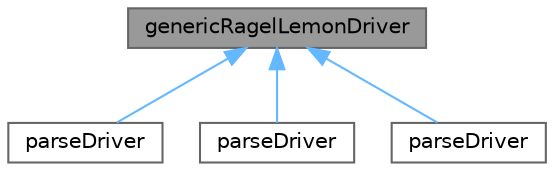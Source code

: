 digraph "genericRagelLemonDriver"
{
 // LATEX_PDF_SIZE
  bgcolor="transparent";
  edge [fontname=Helvetica,fontsize=10,labelfontname=Helvetica,labelfontsize=10];
  node [fontname=Helvetica,fontsize=10,shape=box,height=0.2,width=0.4];
  Node1 [id="Node000001",label="genericRagelLemonDriver",height=0.2,width=0.4,color="gray40", fillcolor="grey60", style="filled", fontcolor="black",tooltip="Generic interface code for Ragel/Lemon combination Subclasses should implement one or more process() ..."];
  Node1 -> Node2 [id="edge1_Node000001_Node000002",dir="back",color="steelblue1",style="solid",tooltip=" "];
  Node2 [id="Node000002",label="parseDriver",height=0.2,width=0.4,color="gray40", fillcolor="white", style="filled",URL="$classFoam_1_1expressions_1_1fieldExpr_1_1parseDriver.html",tooltip="Driver for generic primitive field expressions."];
  Node1 -> Node3 [id="edge2_Node000001_Node000003",dir="back",color="steelblue1",style="solid",tooltip=" "];
  Node3 [id="Node000003",label="parseDriver",height=0.2,width=0.4,color="gray40", fillcolor="white", style="filled",URL="$classFoam_1_1expressions_1_1patchExpr_1_1parseDriver.html",tooltip="Driver for patch expressions."];
  Node1 -> Node4 [id="edge3_Node000001_Node000004",dir="back",color="steelblue1",style="solid",tooltip=" "];
  Node4 [id="Node000004",label="parseDriver",height=0.2,width=0.4,color="gray40", fillcolor="white", style="filled",URL="$classFoam_1_1expressions_1_1volumeExpr_1_1parseDriver.html",tooltip="Driver for volume, surface, point field expressions."];
}
